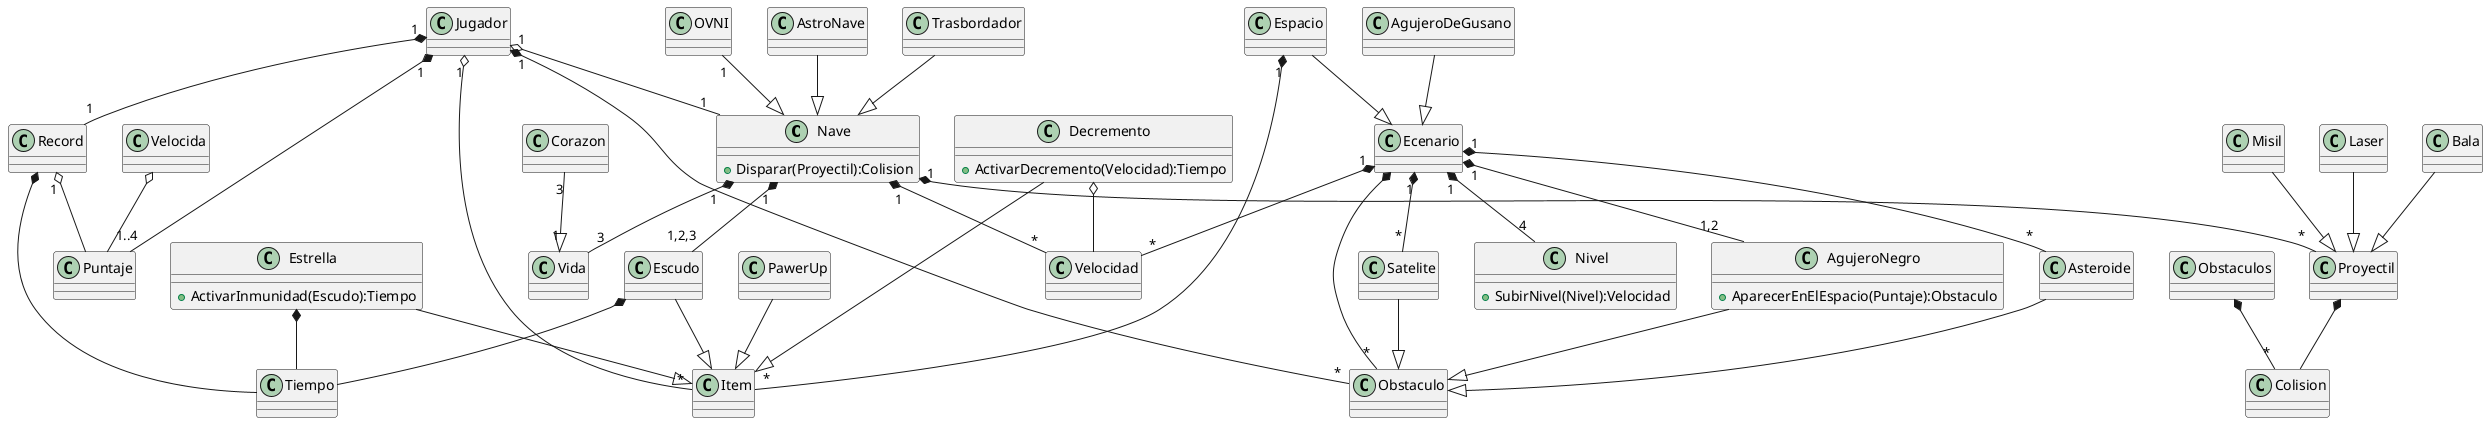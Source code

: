 @startuml Diagrama
class Nave{
+ Disparar(Proyectil):Colision
}
class Colision
class Asteroide
class Bala
class Misil
class Corazon
class Vida
class Puntaje
class Velocidad
class Nivel{
+ SubirNivel(Nivel):Velocidad
}
class Proyectil
class Escudo
class Item
class Estrella{
+ ActivarInmunidad(Escudo):Tiempo
}
class Obstaculo
class Satelite
class AstroNave
class Trasbordador
class Laser
class Jugador
class Tiempo 
class Ecenario
class AgujeroNegro{
+ AparecerEnElEspacio(Puntaje):Obstaculo
}
class AgujeroDeGusano
class PawerUp
class Espacio
class Record
class OVNI
class Decremento{
+ ActivarDecremento(Velocidad):Tiempo
}
Jugador"1"*-- "1..4"Puntaje
Jugador"1"*-- "1"Record
Jugador "1" o-- "1" Nave
OVNI"1"--|> Nave
Trasbordador --|> Nave
AstroNave --|> Nave
Nave"1"*--"*"Velocidad
Nave"1"*--"3"Vida
Nave"1"*--"1,2,3"Escudo
Nave"1"*--"*"Proyectil
Laser--|>Proyectil
Bala--|>Proyectil
Misil--|>Proyectil
Corazon"3"--|>"1"Vida
Escudo--|>Item
Estrella--|>Item
PawerUp--|>Item
Decremento--|>Item
Jugador"1"*--"*"Obstaculo
AgujeroNegro--|>Obstaculo
Ecenario"1"*--"1,2"AgujeroNegro
Ecenario"1"*--"*"Satelite
Ecenario"1"*--"*"Asteroide
Ecenario"1"*--"*"Velocidad
Ecenario"1"*--"4"Nivel
AgujeroDeGusano--|>Ecenario
Escudo*--Tiempo
Estrella*--Tiempo
Espacio--|>Ecenario
Espacio"1"*--"*"Item
Jugador"1" o-- "*"Item
Decremento o-- Velocidad
Asteroide--|>Obstaculo
Satelite--|>Obstaculo
Record "1" o--Puntaje
Record *-- Tiempo
Ecenario*-- "*"Obstaculo
Proyectil*--Colision
Obstaculos*--"*"Colision
Velocida o-- Puntaje
@enduml